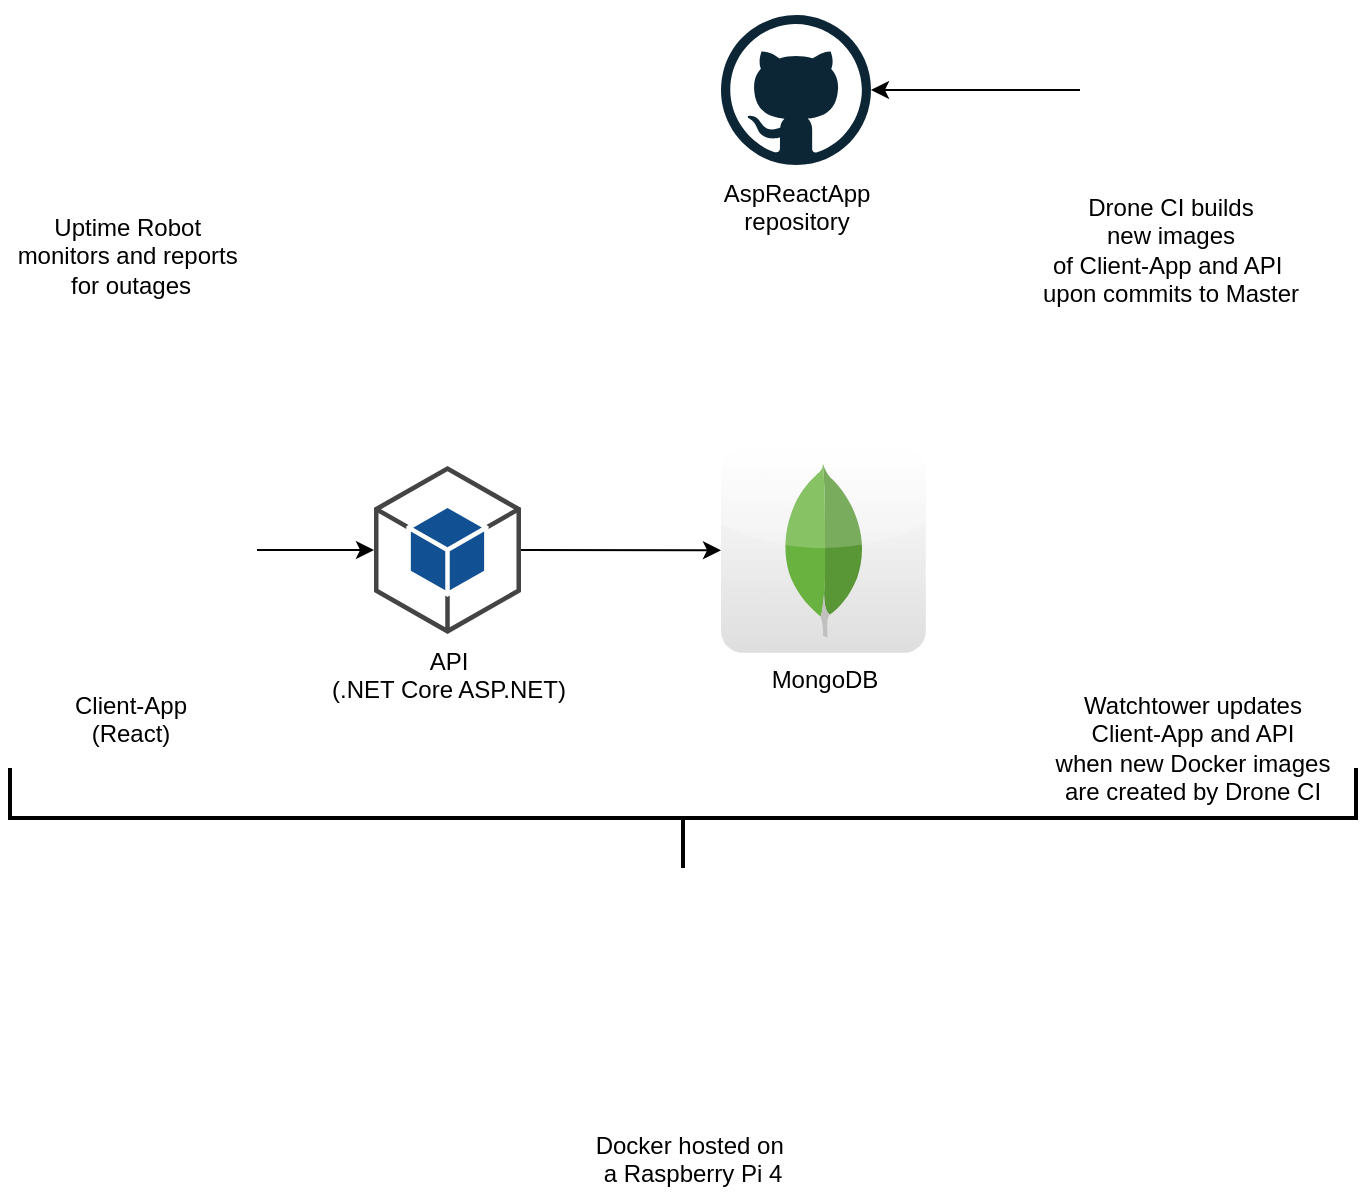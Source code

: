 <mxfile pages="1" version="11.2.5" type="device"><diagram id="9by1DdrZZfhg0Hl2jIAL" name="Page-1"><mxGraphModel dx="1422" dy="764" grid="1" gridSize="10" guides="1" tooltips="1" connect="1" arrows="1" fold="1" page="1" pageScale="1" pageWidth="850" pageHeight="1100" math="0" shadow="0"><root><mxCell id="0"/><mxCell id="1" parent="0"/><mxCell id="LUk8tSxONTUCWPQaazAZ-1" value="Docker hosted on&amp;nbsp;&lt;br&gt;a Raspberry Pi 4" style="shape=image;html=1;verticalAlign=top;verticalLabelPosition=bottom;labelBackgroundColor=#ffffff;imageAspect=0;aspect=fixed;image=https://cdn3.iconfinder.com/data/icons/social-media-2169/24/social_media_social_media_logo_docker-128.png" parent="1" vertex="1"><mxGeometry x="391.5" y="480" width="128" height="128" as="geometry"/></mxCell><mxCell id="LUk8tSxONTUCWPQaazAZ-6" value="MongoDB" style="dashed=0;outlineConnect=0;html=1;align=center;labelPosition=center;verticalLabelPosition=bottom;verticalAlign=top;shape=mxgraph.webicons.mongodb;fillColor=#FFFFFF;gradientColor=#DFDEDE" parent="1" vertex="1"><mxGeometry x="470.5" y="273" width="102.4" height="102.4" as="geometry"/></mxCell><mxCell id="LUk8tSxONTUCWPQaazAZ-7" value="" style="endArrow=classic;html=1;exitX=1;exitY=0.5;exitDx=0;exitDy=0;exitPerimeter=0;" parent="1" source="LUk8tSxONTUCWPQaazAZ-12" target="LUk8tSxONTUCWPQaazAZ-6" edge="1"><mxGeometry width="50" height="50" relative="1" as="geometry"><mxPoint x="390.5" y="320" as="sourcePoint"/><mxPoint x="450.5" y="310" as="targetPoint"/></mxGeometry></mxCell><mxCell id="LUk8tSxONTUCWPQaazAZ-13" style="edgeStyle=orthogonalEdgeStyle;rounded=0;orthogonalLoop=1;jettySize=auto;html=1;exitX=1;exitY=0.5;exitDx=0;exitDy=0;entryX=0;entryY=0.5;entryDx=0;entryDy=0;entryPerimeter=0;" parent="1" source="LUk8tSxONTUCWPQaazAZ-8" target="LUk8tSxONTUCWPQaazAZ-12" edge="1"><mxGeometry relative="1" as="geometry"/></mxCell><mxCell id="LUk8tSxONTUCWPQaazAZ-8" value="Client-App&lt;br&gt;(React)" style="shape=image;html=1;verticalAlign=top;verticalLabelPosition=bottom;labelBackgroundColor=#ffffff;imageAspect=0;aspect=fixed;image=https://cdn4.iconfinder.com/data/icons/logos-3/600/React.js_logo-128.png" parent="1" vertex="1"><mxGeometry x="110.5" y="260" width="128" height="128" as="geometry"/></mxCell><mxCell id="LUk8tSxONTUCWPQaazAZ-10" value="" style="strokeWidth=2;html=1;shape=mxgraph.flowchart.annotation_2;align=left;pointerEvents=1;rotation=-90;" parent="1" vertex="1"><mxGeometry x="426.5" y="121.5" width="50" height="673" as="geometry"/></mxCell><mxCell id="LUk8tSxONTUCWPQaazAZ-12" value="API&lt;br&gt;(.NET Core ASP.NET)" style="outlineConnect=0;dashed=0;verticalLabelPosition=bottom;verticalAlign=top;align=center;html=1;shape=mxgraph.aws3.android;fillColor=#115193;gradientColor=none;" parent="1" vertex="1"><mxGeometry x="297" y="282" width="73.5" height="84" as="geometry"/></mxCell><mxCell id="LUk8tSxONTUCWPQaazAZ-14" value="Watchtower updates&lt;br&gt;Client-App and API&lt;br&gt;when new Docker images&lt;br&gt;are created by Drone CI" style="shape=image;html=1;verticalAlign=top;verticalLabelPosition=bottom;labelBackgroundColor=#ffffff;imageAspect=0;aspect=fixed;image=https://cdn0.iconfinder.com/data/icons/maternity-and-pregnancy-2/512/91_Observatory_Tower_Watchtower-128.png" parent="1" vertex="1"><mxGeometry x="641.5" y="260" width="128" height="128" as="geometry"/></mxCell><mxCell id="LUk8tSxONTUCWPQaazAZ-17" style="edgeStyle=orthogonalEdgeStyle;rounded=0;orthogonalLoop=1;jettySize=auto;html=1;" parent="1" source="LUk8tSxONTUCWPQaazAZ-15" target="LUk8tSxONTUCWPQaazAZ-16" edge="1"><mxGeometry relative="1" as="geometry"/></mxCell><mxCell id="LUk8tSxONTUCWPQaazAZ-15" value="Drone CI builds&lt;br&gt;new images&lt;br&gt;of Client-App and API&amp;nbsp;&lt;br&gt;upon commits to Master" style="shape=image;html=1;verticalAlign=top;verticalLabelPosition=bottom;labelBackgroundColor=#ffffff;imageAspect=0;aspect=fixed;image=https://cdn4.iconfinder.com/data/icons/logos-brands-5/24/drone-128.png" parent="1" vertex="1"><mxGeometry x="650" y="49" width="90" height="90" as="geometry"/></mxCell><mxCell id="LUk8tSxONTUCWPQaazAZ-16" value="AspReactApp&lt;br&gt;repository" style="dashed=0;outlineConnect=0;html=1;align=center;labelPosition=center;verticalLabelPosition=bottom;verticalAlign=top;shape=mxgraph.weblogos.github" parent="1" vertex="1"><mxGeometry x="470.5" y="56.5" width="75" height="75" as="geometry"/></mxCell><mxCell id="kSmhFbpPEfMF6PuHqYF8-1" value="Uptime Robot&amp;nbsp;&lt;br&gt;monitors and reports&amp;nbsp;&lt;br&gt;for outages" style="shape=image;html=1;verticalAlign=top;verticalLabelPosition=bottom;labelBackgroundColor=#ffffff;imageAspect=0;aspect=fixed;image=https://cdn4.iconfinder.com/data/icons/technology-83/1000/uptime_management_security_data_uptime_and_downtime_downtime_computer-128.png" vertex="1" parent="1"><mxGeometry x="128.5" y="56.5" width="92" height="92" as="geometry"/></mxCell></root></mxGraphModel></diagram></mxfile>
